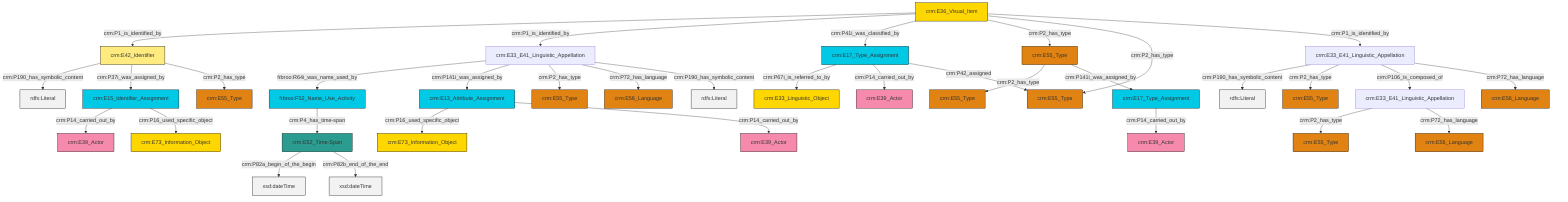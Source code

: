 graph TD
classDef Literal fill:#f2f2f2,stroke:#000000;
classDef CRM_Entity fill:#FFFFFF,stroke:#000000;
classDef Temporal_Entity fill:#00C9E6, stroke:#000000;
classDef Type fill:#E18312, stroke:#000000;
classDef Time-Span fill:#2C9C91, stroke:#000000;
classDef Appellation fill:#FFEB7F, stroke:#000000;
classDef Place fill:#008836, stroke:#000000;
classDef Persistent_Item fill:#B266B2, stroke:#000000;
classDef Conceptual_Object fill:#FFD700, stroke:#000000;
classDef Physical_Thing fill:#D2B48C, stroke:#000000;
classDef Actor fill:#f58aad, stroke:#000000;
classDef PC_Classes fill:#4ce600, stroke:#000000;
classDef Multi fill:#cccccc,stroke:#000000;

2["crm:E36_Visual_Item"]:::Conceptual_Object -->|crm:P1_is_identified_by| 3["crm:E42_Identifier"]:::Appellation
4["crm:E33_E41_Linguistic_Appellation"]:::Default -->|frbroo:R64i_was_name_used_by| 5["frbroo:F52_Name_Use_Activity"]:::Temporal_Entity
2["crm:E36_Visual_Item"]:::Conceptual_Object -->|crm:P1_is_identified_by| 4["crm:E33_E41_Linguistic_Appellation"]:::Default
4["crm:E33_E41_Linguistic_Appellation"]:::Default -->|crm:P141i_was_assigned_by| 11["crm:E13_Attribute_Assignment"]:::Temporal_Entity
14["crm:E15_Identifier_Assignment"]:::Temporal_Entity -->|crm:P14_carried_out_by| 15["crm:E39_Actor"]:::Actor
16["crm:E33_E41_Linguistic_Appellation"]:::Default -->|crm:P2_has_type| 8["crm:E55_Type"]:::Type
4["crm:E33_E41_Linguistic_Appellation"]:::Default -->|crm:P2_has_type| 17["crm:E55_Type"]:::Type
3["crm:E42_Identifier"]:::Appellation -->|crm:P190_has_symbolic_content| 20[rdfs:Literal]:::Literal
21["crm:E33_E41_Linguistic_Appellation"]:::Default -->|crm:P190_has_symbolic_content| 22[rdfs:Literal]:::Literal
2["crm:E36_Visual_Item"]:::Conceptual_Object -->|crm:P41i_was_classified_by| 23["crm:E17_Type_Assignment"]:::Temporal_Entity
4["crm:E33_E41_Linguistic_Appellation"]:::Default -->|crm:P72_has_language| 26["crm:E56_Language"]:::Type
30["crm:E52_Time-Span"]:::Time-Span -->|crm:P82a_begin_of_the_begin| 31[xsd:dateTime]:::Literal
4["crm:E33_E41_Linguistic_Appellation"]:::Default -->|crm:P190_has_symbolic_content| 32[rdfs:Literal]:::Literal
30["crm:E52_Time-Span"]:::Time-Span -->|crm:P82b_end_of_the_end| 33[xsd:dateTime]:::Literal
12["crm:E55_Type"]:::Type -->|crm:P2_has_type| 18["crm:E55_Type"]:::Type
23["crm:E17_Type_Assignment"]:::Temporal_Entity -->|crm:P67i_is_referred_to_by| 27["crm:E33_Linguistic_Object"]:::Conceptual_Object
14["crm:E15_Identifier_Assignment"]:::Temporal_Entity -->|crm:P16_used_specific_object| 35["crm:E73_Information_Object"]:::Conceptual_Object
11["crm:E13_Attribute_Assignment"]:::Temporal_Entity -->|crm:P16_used_specific_object| 36["crm:E73_Information_Object"]:::Conceptual_Object
2["crm:E36_Visual_Item"]:::Conceptual_Object -->|crm:P2_has_type| 12["crm:E55_Type"]:::Type
21["crm:E33_E41_Linguistic_Appellation"]:::Default -->|crm:P2_has_type| 39["crm:E55_Type"]:::Type
23["crm:E17_Type_Assignment"]:::Temporal_Entity -->|crm:P14_carried_out_by| 0["crm:E39_Actor"]:::Actor
12["crm:E55_Type"]:::Type -->|crm:P141i_was_assigned_by| 43["crm:E17_Type_Assignment"]:::Temporal_Entity
2["crm:E36_Visual_Item"]:::Conceptual_Object -->|crm:P2_has_type| 44["crm:E55_Type"]:::Type
21["crm:E33_E41_Linguistic_Appellation"]:::Default -->|crm:P106_is_composed_of| 16["crm:E33_E41_Linguistic_Appellation"]:::Default
11["crm:E13_Attribute_Assignment"]:::Temporal_Entity -->|crm:P14_carried_out_by| 24["crm:E39_Actor"]:::Actor
2["crm:E36_Visual_Item"]:::Conceptual_Object -->|crm:P1_is_identified_by| 21["crm:E33_E41_Linguistic_Appellation"]:::Default
3["crm:E42_Identifier"]:::Appellation -->|crm:P37i_was_assigned_by| 14["crm:E15_Identifier_Assignment"]:::Temporal_Entity
3["crm:E42_Identifier"]:::Appellation -->|crm:P2_has_type| 48["crm:E55_Type"]:::Type
23["crm:E17_Type_Assignment"]:::Temporal_Entity -->|crm:P42_assigned| 44["crm:E55_Type"]:::Type
5["frbroo:F52_Name_Use_Activity"]:::Temporal_Entity -->|crm:P4_has_time-span| 30["crm:E52_Time-Span"]:::Time-Span
43["crm:E17_Type_Assignment"]:::Temporal_Entity -->|crm:P14_carried_out_by| 51["crm:E39_Actor"]:::Actor
16["crm:E33_E41_Linguistic_Appellation"]:::Default -->|crm:P72_has_language| 56["crm:E56_Language"]:::Type
21["crm:E33_E41_Linguistic_Appellation"]:::Default -->|crm:P72_has_language| 6["crm:E56_Language"]:::Type